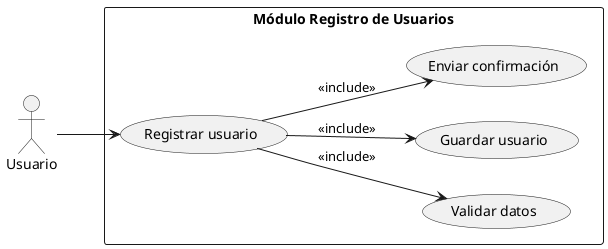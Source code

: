 @startuml UC10_RegistrarUsuario
left to right direction
actor Usuario
rectangle "Módulo Registro de Usuarios" {
  usecase UC10 as "Registrar usuario"
  usecase UC10c as "Validar datos"
  usecase UC10d as "Guardar usuario"
  usecase UC10e as "Enviar confirmación"

  UC10 --> UC10c : <<include>>
  UC10 --> UC10d : <<include>>
  UC10 --> UC10e : <<include>>
}
Usuario --> UC10
@enduml
